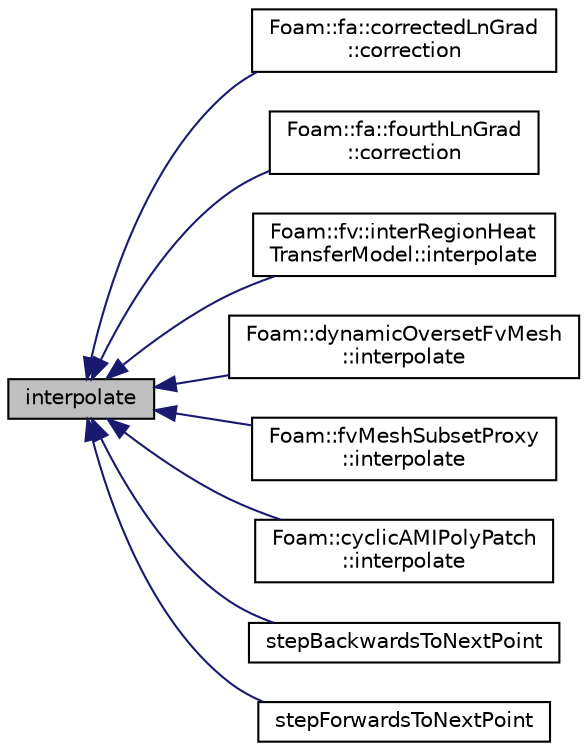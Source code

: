 digraph "interpolate"
{
  bgcolor="transparent";
  edge [fontname="Helvetica",fontsize="10",labelfontname="Helvetica",labelfontsize="10"];
  node [fontname="Helvetica",fontsize="10",shape=record];
  rankdir="LR";
  Node1 [label="interpolate",height=0.2,width=0.4,color="black", fillcolor="grey75", style="filled" fontcolor="black"];
  Node1 -> Node2 [dir="back",color="midnightblue",fontsize="10",style="solid",fontname="Helvetica"];
  Node2 [label="Foam::fa::correctedLnGrad\l::correction",height=0.2,width=0.4,color="black",URL="$classFoam_1_1fa_1_1correctedLnGrad.html#a42cff4326677c7b78663f5437024ab58",tooltip="Return the explicit correction to the correctedLnGrad. "];
  Node1 -> Node3 [dir="back",color="midnightblue",fontsize="10",style="solid",fontname="Helvetica"];
  Node3 [label="Foam::fa::fourthLnGrad\l::correction",height=0.2,width=0.4,color="black",URL="$classFoam_1_1fa_1_1fourthLnGrad.html#a42cff4326677c7b78663f5437024ab58",tooltip="Return the explicit correction to the fourthLnGrad. "];
  Node1 -> Node4 [dir="back",color="midnightblue",fontsize="10",style="solid",fontname="Helvetica"];
  Node4 [label="Foam::fv::interRegionHeat\lTransferModel::interpolate",height=0.2,width=0.4,color="black",URL="$classFoam_1_1fv_1_1interRegionHeatTransferModel.html#ad0fb83f855b5752d118c232bad0114d9",tooltip="Interpolate field with nbrModel specified. "];
  Node1 -> Node5 [dir="back",color="midnightblue",fontsize="10",style="solid",fontname="Helvetica"];
  Node5 [label="Foam::dynamicOversetFvMesh\l::interpolate",height=0.2,width=0.4,color="black",URL="$classFoam_1_1dynamicOversetFvMesh.html#ae9f076f7718095fb4d02fc3e1214a58b",tooltip="Explicit interpolation of all registered fields. Excludes. "];
  Node1 -> Node6 [dir="back",color="midnightblue",fontsize="10",style="solid",fontname="Helvetica"];
  Node6 [label="Foam::fvMeshSubsetProxy\l::interpolate",height=0.2,width=0.4,color="black",URL="$classFoam_1_1fvMeshSubsetProxy.html#a23eb002c0fcfaef2a12e87ea081dad6e"];
  Node1 -> Node7 [dir="back",color="midnightblue",fontsize="10",style="solid",fontname="Helvetica"];
  Node7 [label="Foam::cyclicAMIPolyPatch\l::interpolate",height=0.2,width=0.4,color="black",URL="$classFoam_1_1cyclicAMIPolyPatch.html#ab1dd7ec8cfaffd13a591413846cbffc8",tooltip="Low-level interpolate List. "];
  Node1 -> Node8 [dir="back",color="midnightblue",fontsize="10",style="solid",fontname="Helvetica"];
  Node8 [label="stepBackwardsToNextPoint",height=0.2,width=0.4,color="black",URL="$namespaceFoam.html#a370957775203c2fb236711441d778273"];
  Node1 -> Node9 [dir="back",color="midnightblue",fontsize="10",style="solid",fontname="Helvetica"];
  Node9 [label="stepForwardsToNextPoint",height=0.2,width=0.4,color="black",URL="$namespaceFoam.html#af4d31a25cf140f175475f9115eba0c96"];
}
